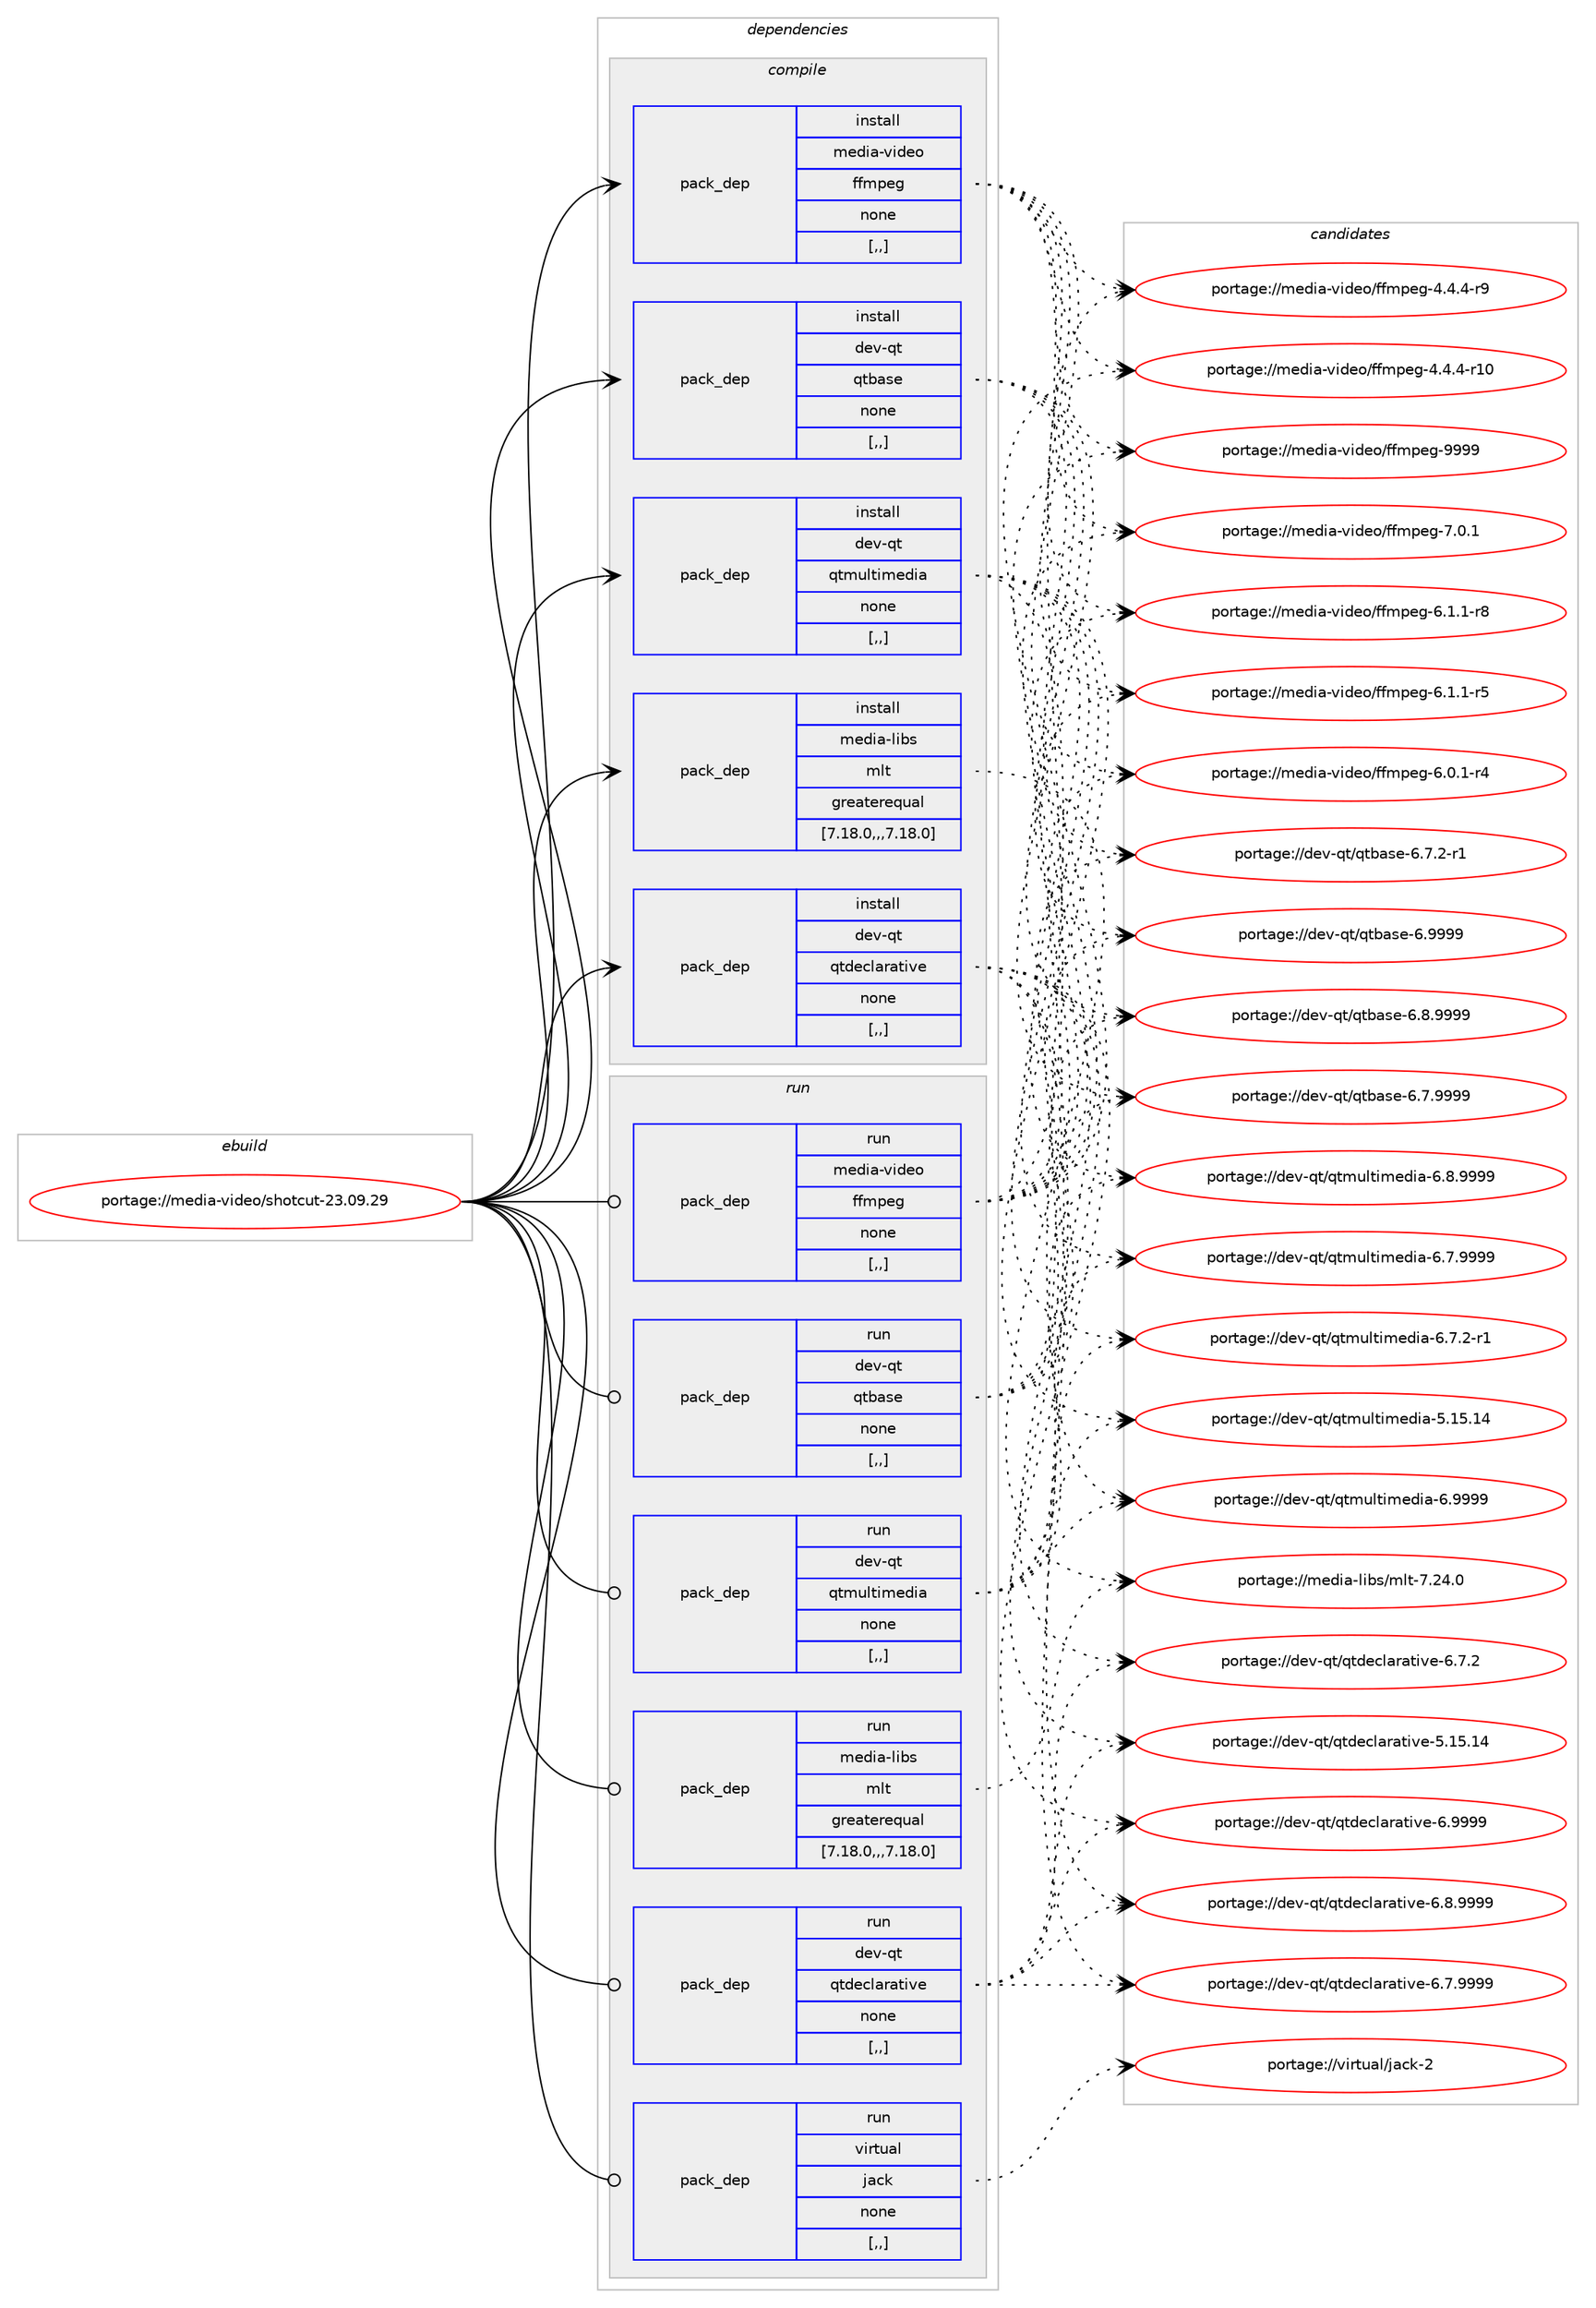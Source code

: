 digraph prolog {

# *************
# Graph options
# *************

newrank=true;
concentrate=true;
compound=true;
graph [rankdir=LR,fontname=Helvetica,fontsize=10,ranksep=1.5];#, ranksep=2.5, nodesep=0.2];
edge  [arrowhead=vee];
node  [fontname=Helvetica,fontsize=10];

# **********
# The ebuild
# **********

subgraph cluster_leftcol {
color=gray;
label=<<i>ebuild</i>>;
id [label="portage://media-video/shotcut-23.09.29", color=red, width=4, href="../media-video/shotcut-23.09.29.svg"];
}

# ****************
# The dependencies
# ****************

subgraph cluster_midcol {
color=gray;
label=<<i>dependencies</i>>;
subgraph cluster_compile {
fillcolor="#eeeeee";
style=filled;
label=<<i>compile</i>>;
subgraph pack245281 {
dependency333410 [label=<<TABLE BORDER="0" CELLBORDER="1" CELLSPACING="0" CELLPADDING="4" WIDTH="220"><TR><TD ROWSPAN="6" CELLPADDING="30">pack_dep</TD></TR><TR><TD WIDTH="110">install</TD></TR><TR><TD>dev-qt</TD></TR><TR><TD>qtbase</TD></TR><TR><TD>none</TD></TR><TR><TD>[,,]</TD></TR></TABLE>>, shape=none, color=blue];
}
id:e -> dependency333410:w [weight=20,style="solid",arrowhead="vee"];
subgraph pack245282 {
dependency333411 [label=<<TABLE BORDER="0" CELLBORDER="1" CELLSPACING="0" CELLPADDING="4" WIDTH="220"><TR><TD ROWSPAN="6" CELLPADDING="30">pack_dep</TD></TR><TR><TD WIDTH="110">install</TD></TR><TR><TD>dev-qt</TD></TR><TR><TD>qtdeclarative</TD></TR><TR><TD>none</TD></TR><TR><TD>[,,]</TD></TR></TABLE>>, shape=none, color=blue];
}
id:e -> dependency333411:w [weight=20,style="solid",arrowhead="vee"];
subgraph pack245283 {
dependency333412 [label=<<TABLE BORDER="0" CELLBORDER="1" CELLSPACING="0" CELLPADDING="4" WIDTH="220"><TR><TD ROWSPAN="6" CELLPADDING="30">pack_dep</TD></TR><TR><TD WIDTH="110">install</TD></TR><TR><TD>dev-qt</TD></TR><TR><TD>qtmultimedia</TD></TR><TR><TD>none</TD></TR><TR><TD>[,,]</TD></TR></TABLE>>, shape=none, color=blue];
}
id:e -> dependency333412:w [weight=20,style="solid",arrowhead="vee"];
subgraph pack245284 {
dependency333413 [label=<<TABLE BORDER="0" CELLBORDER="1" CELLSPACING="0" CELLPADDING="4" WIDTH="220"><TR><TD ROWSPAN="6" CELLPADDING="30">pack_dep</TD></TR><TR><TD WIDTH="110">install</TD></TR><TR><TD>media-libs</TD></TR><TR><TD>mlt</TD></TR><TR><TD>greaterequal</TD></TR><TR><TD>[7.18.0,,,7.18.0]</TD></TR></TABLE>>, shape=none, color=blue];
}
id:e -> dependency333413:w [weight=20,style="solid",arrowhead="vee"];
subgraph pack245285 {
dependency333414 [label=<<TABLE BORDER="0" CELLBORDER="1" CELLSPACING="0" CELLPADDING="4" WIDTH="220"><TR><TD ROWSPAN="6" CELLPADDING="30">pack_dep</TD></TR><TR><TD WIDTH="110">install</TD></TR><TR><TD>media-video</TD></TR><TR><TD>ffmpeg</TD></TR><TR><TD>none</TD></TR><TR><TD>[,,]</TD></TR></TABLE>>, shape=none, color=blue];
}
id:e -> dependency333414:w [weight=20,style="solid",arrowhead="vee"];
}
subgraph cluster_compileandrun {
fillcolor="#eeeeee";
style=filled;
label=<<i>compile and run</i>>;
}
subgraph cluster_run {
fillcolor="#eeeeee";
style=filled;
label=<<i>run</i>>;
subgraph pack245286 {
dependency333415 [label=<<TABLE BORDER="0" CELLBORDER="1" CELLSPACING="0" CELLPADDING="4" WIDTH="220"><TR><TD ROWSPAN="6" CELLPADDING="30">pack_dep</TD></TR><TR><TD WIDTH="110">run</TD></TR><TR><TD>dev-qt</TD></TR><TR><TD>qtbase</TD></TR><TR><TD>none</TD></TR><TR><TD>[,,]</TD></TR></TABLE>>, shape=none, color=blue];
}
id:e -> dependency333415:w [weight=20,style="solid",arrowhead="odot"];
subgraph pack245287 {
dependency333416 [label=<<TABLE BORDER="0" CELLBORDER="1" CELLSPACING="0" CELLPADDING="4" WIDTH="220"><TR><TD ROWSPAN="6" CELLPADDING="30">pack_dep</TD></TR><TR><TD WIDTH="110">run</TD></TR><TR><TD>dev-qt</TD></TR><TR><TD>qtdeclarative</TD></TR><TR><TD>none</TD></TR><TR><TD>[,,]</TD></TR></TABLE>>, shape=none, color=blue];
}
id:e -> dependency333416:w [weight=20,style="solid",arrowhead="odot"];
subgraph pack245288 {
dependency333417 [label=<<TABLE BORDER="0" CELLBORDER="1" CELLSPACING="0" CELLPADDING="4" WIDTH="220"><TR><TD ROWSPAN="6" CELLPADDING="30">pack_dep</TD></TR><TR><TD WIDTH="110">run</TD></TR><TR><TD>dev-qt</TD></TR><TR><TD>qtmultimedia</TD></TR><TR><TD>none</TD></TR><TR><TD>[,,]</TD></TR></TABLE>>, shape=none, color=blue];
}
id:e -> dependency333417:w [weight=20,style="solid",arrowhead="odot"];
subgraph pack245289 {
dependency333418 [label=<<TABLE BORDER="0" CELLBORDER="1" CELLSPACING="0" CELLPADDING="4" WIDTH="220"><TR><TD ROWSPAN="6" CELLPADDING="30">pack_dep</TD></TR><TR><TD WIDTH="110">run</TD></TR><TR><TD>media-libs</TD></TR><TR><TD>mlt</TD></TR><TR><TD>greaterequal</TD></TR><TR><TD>[7.18.0,,,7.18.0]</TD></TR></TABLE>>, shape=none, color=blue];
}
id:e -> dependency333418:w [weight=20,style="solid",arrowhead="odot"];
subgraph pack245290 {
dependency333419 [label=<<TABLE BORDER="0" CELLBORDER="1" CELLSPACING="0" CELLPADDING="4" WIDTH="220"><TR><TD ROWSPAN="6" CELLPADDING="30">pack_dep</TD></TR><TR><TD WIDTH="110">run</TD></TR><TR><TD>media-video</TD></TR><TR><TD>ffmpeg</TD></TR><TR><TD>none</TD></TR><TR><TD>[,,]</TD></TR></TABLE>>, shape=none, color=blue];
}
id:e -> dependency333419:w [weight=20,style="solid",arrowhead="odot"];
subgraph pack245291 {
dependency333420 [label=<<TABLE BORDER="0" CELLBORDER="1" CELLSPACING="0" CELLPADDING="4" WIDTH="220"><TR><TD ROWSPAN="6" CELLPADDING="30">pack_dep</TD></TR><TR><TD WIDTH="110">run</TD></TR><TR><TD>virtual</TD></TR><TR><TD>jack</TD></TR><TR><TD>none</TD></TR><TR><TD>[,,]</TD></TR></TABLE>>, shape=none, color=blue];
}
id:e -> dependency333420:w [weight=20,style="solid",arrowhead="odot"];
}
}

# **************
# The candidates
# **************

subgraph cluster_choices {
rank=same;
color=gray;
label=<<i>candidates</i>>;

subgraph choice245281 {
color=black;
nodesep=1;
choice1001011184511311647113116989711510145544657575757 [label="portage://dev-qt/qtbase-6.9999", color=red, width=4,href="../dev-qt/qtbase-6.9999.svg"];
choice10010111845113116471131169897115101455446564657575757 [label="portage://dev-qt/qtbase-6.8.9999", color=red, width=4,href="../dev-qt/qtbase-6.8.9999.svg"];
choice10010111845113116471131169897115101455446554657575757 [label="portage://dev-qt/qtbase-6.7.9999", color=red, width=4,href="../dev-qt/qtbase-6.7.9999.svg"];
choice100101118451131164711311698971151014554465546504511449 [label="portage://dev-qt/qtbase-6.7.2-r1", color=red, width=4,href="../dev-qt/qtbase-6.7.2-r1.svg"];
dependency333410:e -> choice1001011184511311647113116989711510145544657575757:w [style=dotted,weight="100"];
dependency333410:e -> choice10010111845113116471131169897115101455446564657575757:w [style=dotted,weight="100"];
dependency333410:e -> choice10010111845113116471131169897115101455446554657575757:w [style=dotted,weight="100"];
dependency333410:e -> choice100101118451131164711311698971151014554465546504511449:w [style=dotted,weight="100"];
}
subgraph choice245282 {
color=black;
nodesep=1;
choice100101118451131164711311610010199108971149711610511810145544657575757 [label="portage://dev-qt/qtdeclarative-6.9999", color=red, width=4,href="../dev-qt/qtdeclarative-6.9999.svg"];
choice1001011184511311647113116100101991089711497116105118101455446564657575757 [label="portage://dev-qt/qtdeclarative-6.8.9999", color=red, width=4,href="../dev-qt/qtdeclarative-6.8.9999.svg"];
choice1001011184511311647113116100101991089711497116105118101455446554657575757 [label="portage://dev-qt/qtdeclarative-6.7.9999", color=red, width=4,href="../dev-qt/qtdeclarative-6.7.9999.svg"];
choice1001011184511311647113116100101991089711497116105118101455446554650 [label="portage://dev-qt/qtdeclarative-6.7.2", color=red, width=4,href="../dev-qt/qtdeclarative-6.7.2.svg"];
choice10010111845113116471131161001019910897114971161051181014553464953464952 [label="portage://dev-qt/qtdeclarative-5.15.14", color=red, width=4,href="../dev-qt/qtdeclarative-5.15.14.svg"];
dependency333411:e -> choice100101118451131164711311610010199108971149711610511810145544657575757:w [style=dotted,weight="100"];
dependency333411:e -> choice1001011184511311647113116100101991089711497116105118101455446564657575757:w [style=dotted,weight="100"];
dependency333411:e -> choice1001011184511311647113116100101991089711497116105118101455446554657575757:w [style=dotted,weight="100"];
dependency333411:e -> choice1001011184511311647113116100101991089711497116105118101455446554650:w [style=dotted,weight="100"];
dependency333411:e -> choice10010111845113116471131161001019910897114971161051181014553464953464952:w [style=dotted,weight="100"];
}
subgraph choice245283 {
color=black;
nodesep=1;
choice10010111845113116471131161091171081161051091011001059745544657575757 [label="portage://dev-qt/qtmultimedia-6.9999", color=red, width=4,href="../dev-qt/qtmultimedia-6.9999.svg"];
choice100101118451131164711311610911710811610510910110010597455446564657575757 [label="portage://dev-qt/qtmultimedia-6.8.9999", color=red, width=4,href="../dev-qt/qtmultimedia-6.8.9999.svg"];
choice100101118451131164711311610911710811610510910110010597455446554657575757 [label="portage://dev-qt/qtmultimedia-6.7.9999", color=red, width=4,href="../dev-qt/qtmultimedia-6.7.9999.svg"];
choice1001011184511311647113116109117108116105109101100105974554465546504511449 [label="portage://dev-qt/qtmultimedia-6.7.2-r1", color=red, width=4,href="../dev-qt/qtmultimedia-6.7.2-r1.svg"];
choice1001011184511311647113116109117108116105109101100105974553464953464952 [label="portage://dev-qt/qtmultimedia-5.15.14", color=red, width=4,href="../dev-qt/qtmultimedia-5.15.14.svg"];
dependency333412:e -> choice10010111845113116471131161091171081161051091011001059745544657575757:w [style=dotted,weight="100"];
dependency333412:e -> choice100101118451131164711311610911710811610510910110010597455446564657575757:w [style=dotted,weight="100"];
dependency333412:e -> choice100101118451131164711311610911710811610510910110010597455446554657575757:w [style=dotted,weight="100"];
dependency333412:e -> choice1001011184511311647113116109117108116105109101100105974554465546504511449:w [style=dotted,weight="100"];
dependency333412:e -> choice1001011184511311647113116109117108116105109101100105974553464953464952:w [style=dotted,weight="100"];
}
subgraph choice245284 {
color=black;
nodesep=1;
choice1091011001059745108105981154710910811645554650524648 [label="portage://media-libs/mlt-7.24.0", color=red, width=4,href="../media-libs/mlt-7.24.0.svg"];
dependency333413:e -> choice1091011001059745108105981154710910811645554650524648:w [style=dotted,weight="100"];
}
subgraph choice245285 {
color=black;
nodesep=1;
choice1091011001059745118105100101111471021021091121011034557575757 [label="portage://media-video/ffmpeg-9999", color=red, width=4,href="../media-video/ffmpeg-9999.svg"];
choice109101100105974511810510010111147102102109112101103455546484649 [label="portage://media-video/ffmpeg-7.0.1", color=red, width=4,href="../media-video/ffmpeg-7.0.1.svg"];
choice1091011001059745118105100101111471021021091121011034554464946494511456 [label="portage://media-video/ffmpeg-6.1.1-r8", color=red, width=4,href="../media-video/ffmpeg-6.1.1-r8.svg"];
choice1091011001059745118105100101111471021021091121011034554464946494511453 [label="portage://media-video/ffmpeg-6.1.1-r5", color=red, width=4,href="../media-video/ffmpeg-6.1.1-r5.svg"];
choice1091011001059745118105100101111471021021091121011034554464846494511452 [label="portage://media-video/ffmpeg-6.0.1-r4", color=red, width=4,href="../media-video/ffmpeg-6.0.1-r4.svg"];
choice1091011001059745118105100101111471021021091121011034552465246524511457 [label="portage://media-video/ffmpeg-4.4.4-r9", color=red, width=4,href="../media-video/ffmpeg-4.4.4-r9.svg"];
choice109101100105974511810510010111147102102109112101103455246524652451144948 [label="portage://media-video/ffmpeg-4.4.4-r10", color=red, width=4,href="../media-video/ffmpeg-4.4.4-r10.svg"];
dependency333414:e -> choice1091011001059745118105100101111471021021091121011034557575757:w [style=dotted,weight="100"];
dependency333414:e -> choice109101100105974511810510010111147102102109112101103455546484649:w [style=dotted,weight="100"];
dependency333414:e -> choice1091011001059745118105100101111471021021091121011034554464946494511456:w [style=dotted,weight="100"];
dependency333414:e -> choice1091011001059745118105100101111471021021091121011034554464946494511453:w [style=dotted,weight="100"];
dependency333414:e -> choice1091011001059745118105100101111471021021091121011034554464846494511452:w [style=dotted,weight="100"];
dependency333414:e -> choice1091011001059745118105100101111471021021091121011034552465246524511457:w [style=dotted,weight="100"];
dependency333414:e -> choice109101100105974511810510010111147102102109112101103455246524652451144948:w [style=dotted,weight="100"];
}
subgraph choice245286 {
color=black;
nodesep=1;
choice1001011184511311647113116989711510145544657575757 [label="portage://dev-qt/qtbase-6.9999", color=red, width=4,href="../dev-qt/qtbase-6.9999.svg"];
choice10010111845113116471131169897115101455446564657575757 [label="portage://dev-qt/qtbase-6.8.9999", color=red, width=4,href="../dev-qt/qtbase-6.8.9999.svg"];
choice10010111845113116471131169897115101455446554657575757 [label="portage://dev-qt/qtbase-6.7.9999", color=red, width=4,href="../dev-qt/qtbase-6.7.9999.svg"];
choice100101118451131164711311698971151014554465546504511449 [label="portage://dev-qt/qtbase-6.7.2-r1", color=red, width=4,href="../dev-qt/qtbase-6.7.2-r1.svg"];
dependency333415:e -> choice1001011184511311647113116989711510145544657575757:w [style=dotted,weight="100"];
dependency333415:e -> choice10010111845113116471131169897115101455446564657575757:w [style=dotted,weight="100"];
dependency333415:e -> choice10010111845113116471131169897115101455446554657575757:w [style=dotted,weight="100"];
dependency333415:e -> choice100101118451131164711311698971151014554465546504511449:w [style=dotted,weight="100"];
}
subgraph choice245287 {
color=black;
nodesep=1;
choice100101118451131164711311610010199108971149711610511810145544657575757 [label="portage://dev-qt/qtdeclarative-6.9999", color=red, width=4,href="../dev-qt/qtdeclarative-6.9999.svg"];
choice1001011184511311647113116100101991089711497116105118101455446564657575757 [label="portage://dev-qt/qtdeclarative-6.8.9999", color=red, width=4,href="../dev-qt/qtdeclarative-6.8.9999.svg"];
choice1001011184511311647113116100101991089711497116105118101455446554657575757 [label="portage://dev-qt/qtdeclarative-6.7.9999", color=red, width=4,href="../dev-qt/qtdeclarative-6.7.9999.svg"];
choice1001011184511311647113116100101991089711497116105118101455446554650 [label="portage://dev-qt/qtdeclarative-6.7.2", color=red, width=4,href="../dev-qt/qtdeclarative-6.7.2.svg"];
choice10010111845113116471131161001019910897114971161051181014553464953464952 [label="portage://dev-qt/qtdeclarative-5.15.14", color=red, width=4,href="../dev-qt/qtdeclarative-5.15.14.svg"];
dependency333416:e -> choice100101118451131164711311610010199108971149711610511810145544657575757:w [style=dotted,weight="100"];
dependency333416:e -> choice1001011184511311647113116100101991089711497116105118101455446564657575757:w [style=dotted,weight="100"];
dependency333416:e -> choice1001011184511311647113116100101991089711497116105118101455446554657575757:w [style=dotted,weight="100"];
dependency333416:e -> choice1001011184511311647113116100101991089711497116105118101455446554650:w [style=dotted,weight="100"];
dependency333416:e -> choice10010111845113116471131161001019910897114971161051181014553464953464952:w [style=dotted,weight="100"];
}
subgraph choice245288 {
color=black;
nodesep=1;
choice10010111845113116471131161091171081161051091011001059745544657575757 [label="portage://dev-qt/qtmultimedia-6.9999", color=red, width=4,href="../dev-qt/qtmultimedia-6.9999.svg"];
choice100101118451131164711311610911710811610510910110010597455446564657575757 [label="portage://dev-qt/qtmultimedia-6.8.9999", color=red, width=4,href="../dev-qt/qtmultimedia-6.8.9999.svg"];
choice100101118451131164711311610911710811610510910110010597455446554657575757 [label="portage://dev-qt/qtmultimedia-6.7.9999", color=red, width=4,href="../dev-qt/qtmultimedia-6.7.9999.svg"];
choice1001011184511311647113116109117108116105109101100105974554465546504511449 [label="portage://dev-qt/qtmultimedia-6.7.2-r1", color=red, width=4,href="../dev-qt/qtmultimedia-6.7.2-r1.svg"];
choice1001011184511311647113116109117108116105109101100105974553464953464952 [label="portage://dev-qt/qtmultimedia-5.15.14", color=red, width=4,href="../dev-qt/qtmultimedia-5.15.14.svg"];
dependency333417:e -> choice10010111845113116471131161091171081161051091011001059745544657575757:w [style=dotted,weight="100"];
dependency333417:e -> choice100101118451131164711311610911710811610510910110010597455446564657575757:w [style=dotted,weight="100"];
dependency333417:e -> choice100101118451131164711311610911710811610510910110010597455446554657575757:w [style=dotted,weight="100"];
dependency333417:e -> choice1001011184511311647113116109117108116105109101100105974554465546504511449:w [style=dotted,weight="100"];
dependency333417:e -> choice1001011184511311647113116109117108116105109101100105974553464953464952:w [style=dotted,weight="100"];
}
subgraph choice245289 {
color=black;
nodesep=1;
choice1091011001059745108105981154710910811645554650524648 [label="portage://media-libs/mlt-7.24.0", color=red, width=4,href="../media-libs/mlt-7.24.0.svg"];
dependency333418:e -> choice1091011001059745108105981154710910811645554650524648:w [style=dotted,weight="100"];
}
subgraph choice245290 {
color=black;
nodesep=1;
choice1091011001059745118105100101111471021021091121011034557575757 [label="portage://media-video/ffmpeg-9999", color=red, width=4,href="../media-video/ffmpeg-9999.svg"];
choice109101100105974511810510010111147102102109112101103455546484649 [label="portage://media-video/ffmpeg-7.0.1", color=red, width=4,href="../media-video/ffmpeg-7.0.1.svg"];
choice1091011001059745118105100101111471021021091121011034554464946494511456 [label="portage://media-video/ffmpeg-6.1.1-r8", color=red, width=4,href="../media-video/ffmpeg-6.1.1-r8.svg"];
choice1091011001059745118105100101111471021021091121011034554464946494511453 [label="portage://media-video/ffmpeg-6.1.1-r5", color=red, width=4,href="../media-video/ffmpeg-6.1.1-r5.svg"];
choice1091011001059745118105100101111471021021091121011034554464846494511452 [label="portage://media-video/ffmpeg-6.0.1-r4", color=red, width=4,href="../media-video/ffmpeg-6.0.1-r4.svg"];
choice1091011001059745118105100101111471021021091121011034552465246524511457 [label="portage://media-video/ffmpeg-4.4.4-r9", color=red, width=4,href="../media-video/ffmpeg-4.4.4-r9.svg"];
choice109101100105974511810510010111147102102109112101103455246524652451144948 [label="portage://media-video/ffmpeg-4.4.4-r10", color=red, width=4,href="../media-video/ffmpeg-4.4.4-r10.svg"];
dependency333419:e -> choice1091011001059745118105100101111471021021091121011034557575757:w [style=dotted,weight="100"];
dependency333419:e -> choice109101100105974511810510010111147102102109112101103455546484649:w [style=dotted,weight="100"];
dependency333419:e -> choice1091011001059745118105100101111471021021091121011034554464946494511456:w [style=dotted,weight="100"];
dependency333419:e -> choice1091011001059745118105100101111471021021091121011034554464946494511453:w [style=dotted,weight="100"];
dependency333419:e -> choice1091011001059745118105100101111471021021091121011034554464846494511452:w [style=dotted,weight="100"];
dependency333419:e -> choice1091011001059745118105100101111471021021091121011034552465246524511457:w [style=dotted,weight="100"];
dependency333419:e -> choice109101100105974511810510010111147102102109112101103455246524652451144948:w [style=dotted,weight="100"];
}
subgraph choice245291 {
color=black;
nodesep=1;
choice118105114116117971084710697991074550 [label="portage://virtual/jack-2", color=red, width=4,href="../virtual/jack-2.svg"];
dependency333420:e -> choice118105114116117971084710697991074550:w [style=dotted,weight="100"];
}
}

}
